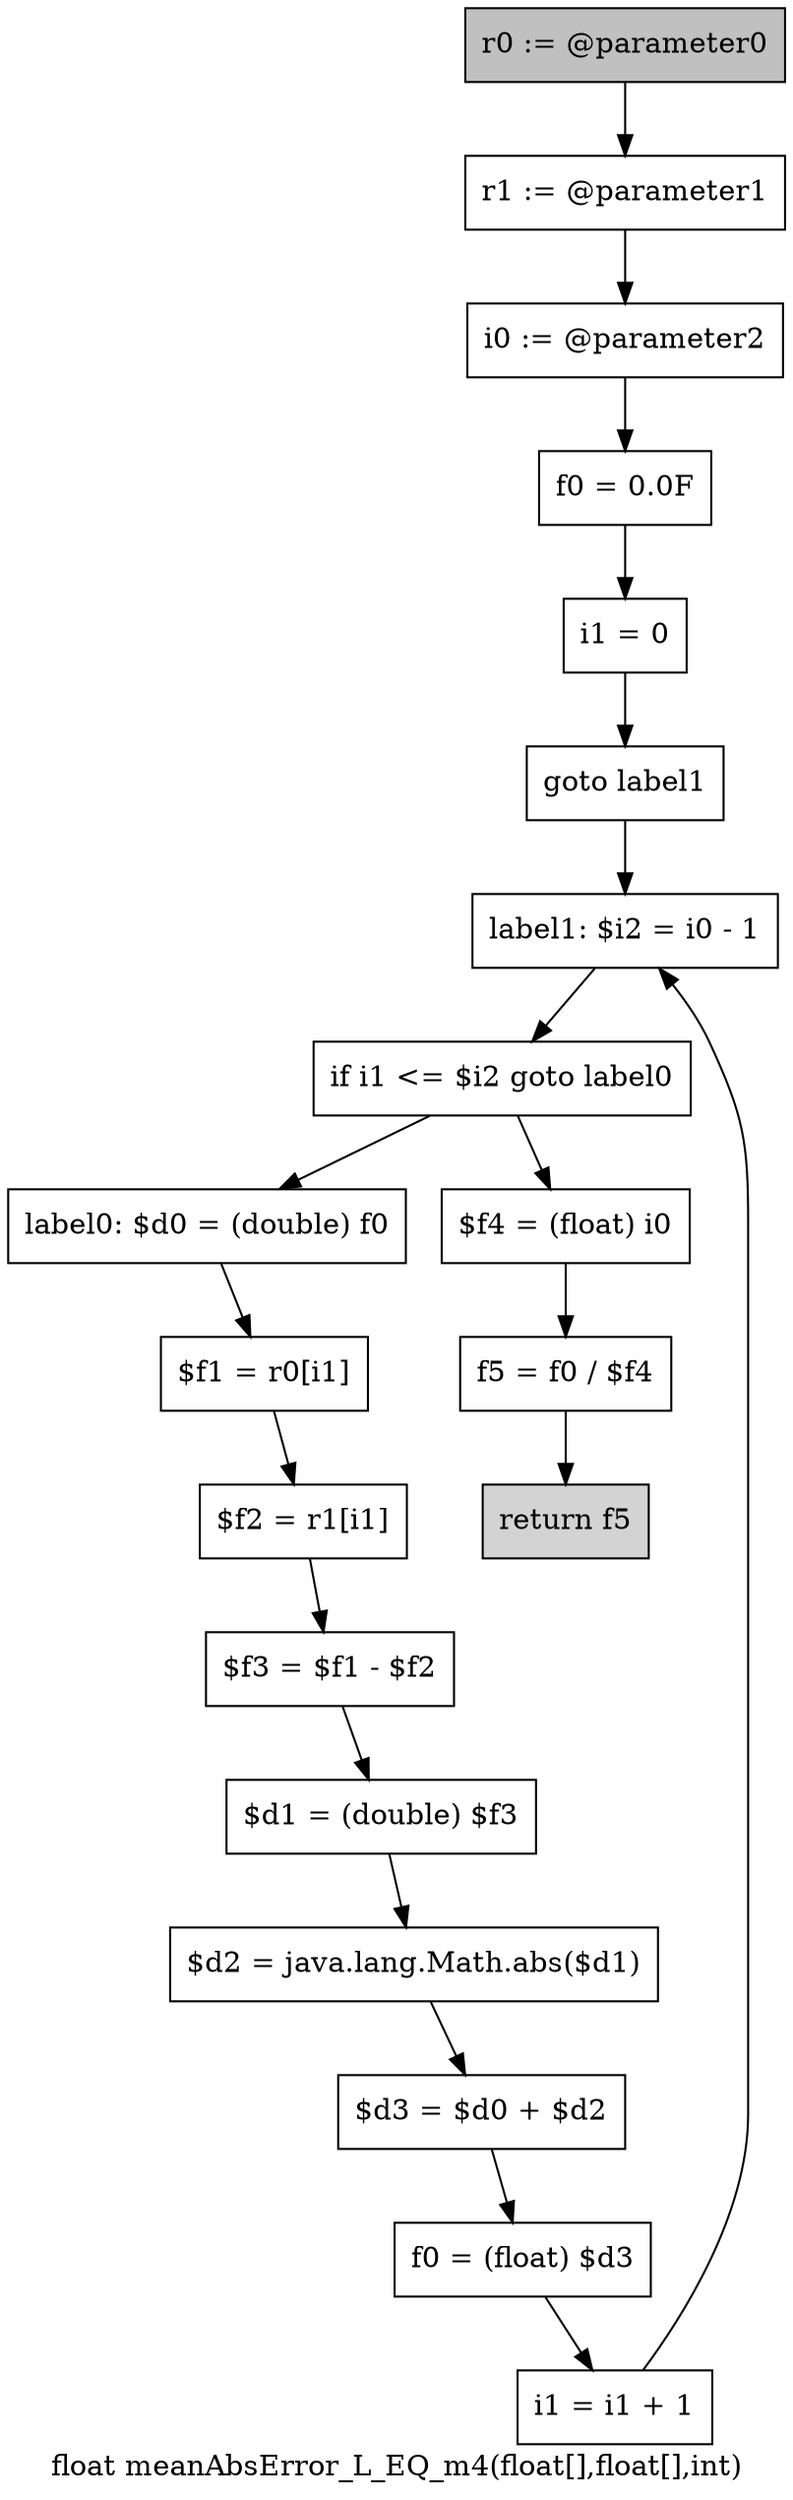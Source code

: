 digraph "float meanAbsError_L_EQ_m4(float[],float[],int)" {
    label="float meanAbsError_L_EQ_m4(float[],float[],int)";
    node [shape=box];
    "0" [style=filled,fillcolor=gray,label="r0 := @parameter0",];
    "1" [label="r1 := @parameter1",];
    "0"->"1";
    "2" [label="i0 := @parameter2",];
    "1"->"2";
    "3" [label="f0 = 0.0F",];
    "2"->"3";
    "4" [label="i1 = 0",];
    "3"->"4";
    "5" [label="goto label1",];
    "4"->"5";
    "15" [label="label1: $i2 = i0 - 1",];
    "5"->"15";
    "6" [label="label0: $d0 = (double) f0",];
    "7" [label="$f1 = r0[i1]",];
    "6"->"7";
    "8" [label="$f2 = r1[i1]",];
    "7"->"8";
    "9" [label="$f3 = $f1 - $f2",];
    "8"->"9";
    "10" [label="$d1 = (double) $f3",];
    "9"->"10";
    "11" [label="$d2 = java.lang.Math.abs($d1)",];
    "10"->"11";
    "12" [label="$d3 = $d0 + $d2",];
    "11"->"12";
    "13" [label="f0 = (float) $d3",];
    "12"->"13";
    "14" [label="i1 = i1 + 1",];
    "13"->"14";
    "14"->"15";
    "16" [label="if i1 <= $i2 goto label0",];
    "15"->"16";
    "16"->"6";
    "17" [label="$f4 = (float) i0",];
    "16"->"17";
    "18" [label="f5 = f0 / $f4",];
    "17"->"18";
    "19" [style=filled,fillcolor=lightgray,label="return f5",];
    "18"->"19";
}
